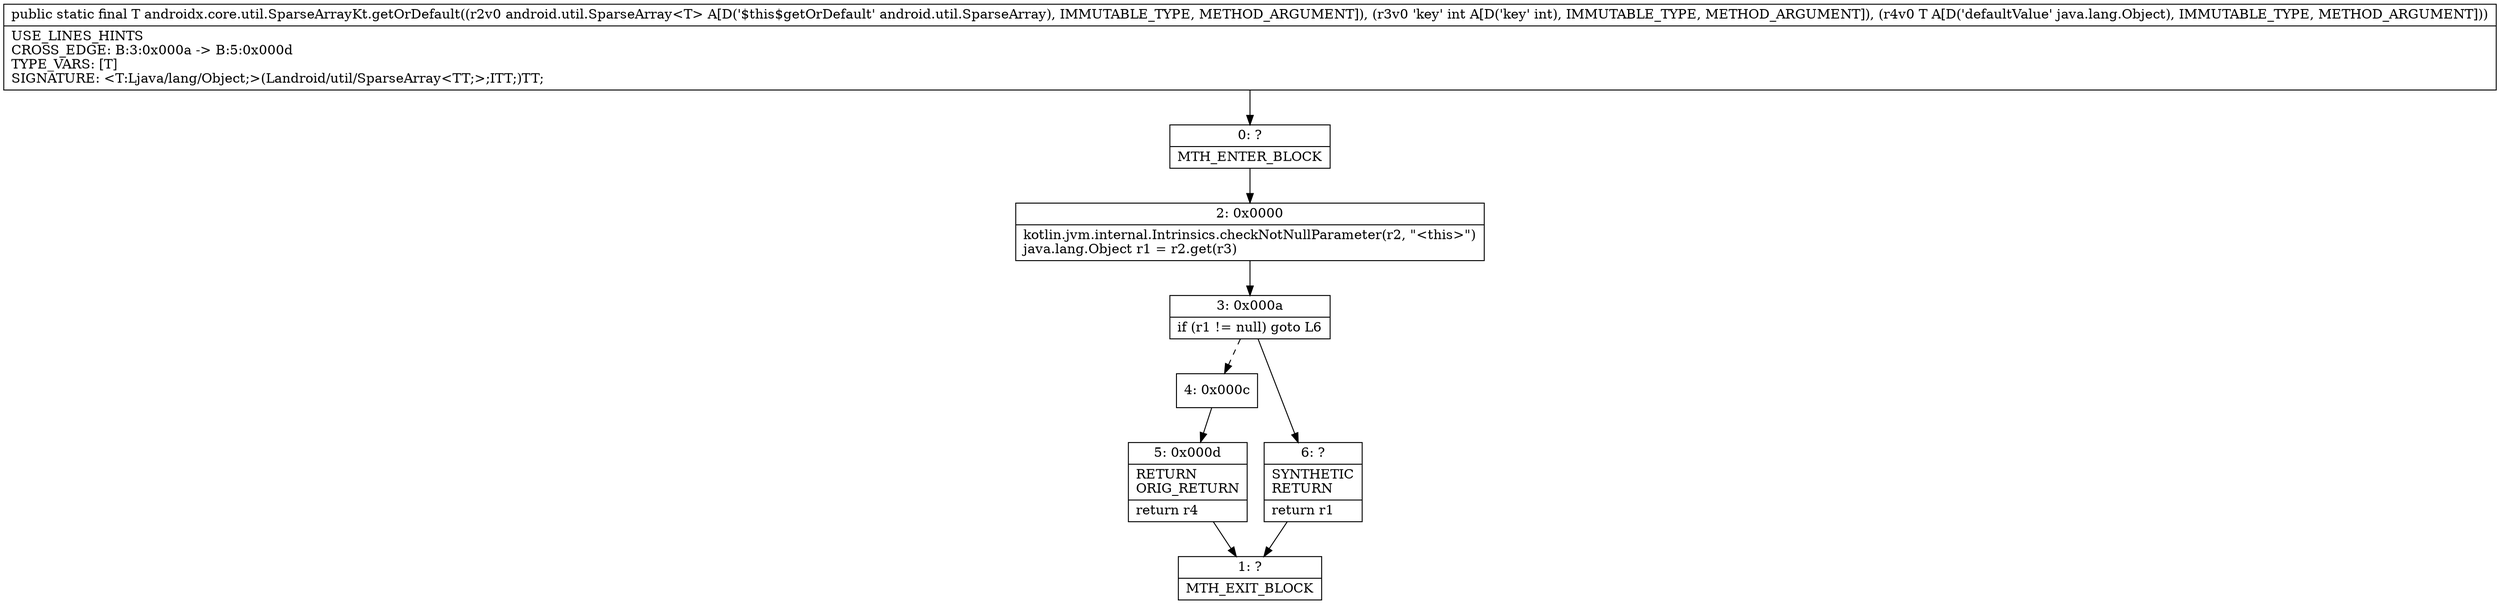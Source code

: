 digraph "CFG forandroidx.core.util.SparseArrayKt.getOrDefault(Landroid\/util\/SparseArray;ILjava\/lang\/Object;)Ljava\/lang\/Object;" {
Node_0 [shape=record,label="{0\:\ ?|MTH_ENTER_BLOCK\l}"];
Node_2 [shape=record,label="{2\:\ 0x0000|kotlin.jvm.internal.Intrinsics.checkNotNullParameter(r2, \"\<this\>\")\ljava.lang.Object r1 = r2.get(r3)\l}"];
Node_3 [shape=record,label="{3\:\ 0x000a|if (r1 != null) goto L6\l}"];
Node_4 [shape=record,label="{4\:\ 0x000c}"];
Node_5 [shape=record,label="{5\:\ 0x000d|RETURN\lORIG_RETURN\l|return r4\l}"];
Node_1 [shape=record,label="{1\:\ ?|MTH_EXIT_BLOCK\l}"];
Node_6 [shape=record,label="{6\:\ ?|SYNTHETIC\lRETURN\l|return r1\l}"];
MethodNode[shape=record,label="{public static final T androidx.core.util.SparseArrayKt.getOrDefault((r2v0 android.util.SparseArray\<T\> A[D('$this$getOrDefault' android.util.SparseArray), IMMUTABLE_TYPE, METHOD_ARGUMENT]), (r3v0 'key' int A[D('key' int), IMMUTABLE_TYPE, METHOD_ARGUMENT]), (r4v0 T A[D('defaultValue' java.lang.Object), IMMUTABLE_TYPE, METHOD_ARGUMENT]))  | USE_LINES_HINTS\lCROSS_EDGE: B:3:0x000a \-\> B:5:0x000d\lTYPE_VARS: [T]\lSIGNATURE: \<T:Ljava\/lang\/Object;\>(Landroid\/util\/SparseArray\<TT;\>;ITT;)TT;\l}"];
MethodNode -> Node_0;Node_0 -> Node_2;
Node_2 -> Node_3;
Node_3 -> Node_4[style=dashed];
Node_3 -> Node_6;
Node_4 -> Node_5;
Node_5 -> Node_1;
Node_6 -> Node_1;
}

